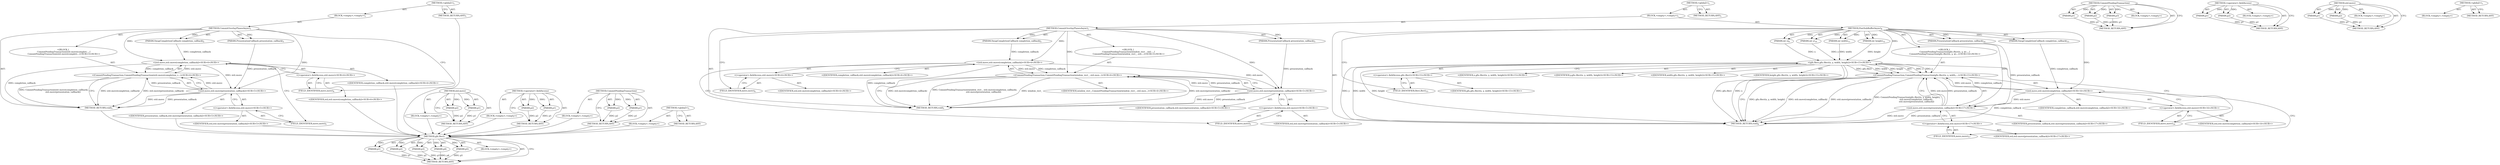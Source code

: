 digraph "PostSubBufferAsync" {
vulnerable_6 [label=<(METHOD,&lt;global&gt;)<SUB>1</SUB>>];
vulnerable_7 [label=<(BLOCK,&lt;empty&gt;,&lt;empty&gt;)<SUB>1</SUB>>];
vulnerable_8 [label=<(METHOD,CommitOverlayPlanesAsync)<SUB>1</SUB>>];
vulnerable_9 [label=<(PARAM,SwapCompletionCallback completion_callback)<SUB>2</SUB>>];
vulnerable_10 [label=<(PARAM,PresentationCallback presentation_callback)<SUB>3</SUB>>];
vulnerable_11 [label="<(BLOCK,{
  CommitPendingTransaction(std::move(completi...,{
  CommitPendingTransaction(std::move(completi...)<SUB>3</SUB>>"];
vulnerable_12 [label="<(CommitPendingTransaction,CommitPendingTransaction(std::move(completion_c...)<SUB>4</SUB>>"];
vulnerable_13 [label="<(std.move,std::move(completion_callback))<SUB>4</SUB>>"];
vulnerable_14 [label="<(&lt;operator&gt;.fieldAccess,std::move)<SUB>4</SUB>>"];
vulnerable_15 [label="<(IDENTIFIER,std,std::move(completion_callback))<SUB>4</SUB>>"];
vulnerable_16 [label=<(FIELD_IDENTIFIER,move,move)<SUB>4</SUB>>];
vulnerable_17 [label="<(IDENTIFIER,completion_callback,std::move(completion_callback))<SUB>4</SUB>>"];
vulnerable_18 [label="<(std.move,std::move(presentation_callback))<SUB>5</SUB>>"];
vulnerable_19 [label="<(&lt;operator&gt;.fieldAccess,std::move)<SUB>5</SUB>>"];
vulnerable_20 [label="<(IDENTIFIER,std,std::move(presentation_callback))<SUB>5</SUB>>"];
vulnerable_21 [label=<(FIELD_IDENTIFIER,move,move)<SUB>5</SUB>>];
vulnerable_22 [label="<(IDENTIFIER,presentation_callback,std::move(presentation_callback))<SUB>5</SUB>>"];
vulnerable_23 [label=<(METHOD_RETURN,void)<SUB>1</SUB>>];
vulnerable_25 [label=<(METHOD_RETURN,ANY)<SUB>1</SUB>>];
vulnerable_49 [label=<(METHOD,std.move)>];
vulnerable_50 [label=<(PARAM,p1)>];
vulnerable_51 [label=<(PARAM,p2)>];
vulnerable_52 [label=<(BLOCK,&lt;empty&gt;,&lt;empty&gt;)>];
vulnerable_53 [label=<(METHOD_RETURN,ANY)>];
vulnerable_54 [label=<(METHOD,&lt;operator&gt;.fieldAccess)>];
vulnerable_55 [label=<(PARAM,p1)>];
vulnerable_56 [label=<(PARAM,p2)>];
vulnerable_57 [label=<(BLOCK,&lt;empty&gt;,&lt;empty&gt;)>];
vulnerable_58 [label=<(METHOD_RETURN,ANY)>];
vulnerable_44 [label=<(METHOD,CommitPendingTransaction)>];
vulnerable_45 [label=<(PARAM,p1)>];
vulnerable_46 [label=<(PARAM,p2)>];
vulnerable_47 [label=<(BLOCK,&lt;empty&gt;,&lt;empty&gt;)>];
vulnerable_48 [label=<(METHOD_RETURN,ANY)>];
vulnerable_38 [label=<(METHOD,&lt;global&gt;)<SUB>1</SUB>>];
vulnerable_39 [label=<(BLOCK,&lt;empty&gt;,&lt;empty&gt;)>];
vulnerable_40 [label=<(METHOD_RETURN,ANY)>];
fixed_92 [label=<(METHOD,gfx.Rect)>];
fixed_93 [label=<(PARAM,p1)>];
fixed_94 [label=<(PARAM,p2)>];
fixed_95 [label=<(PARAM,p3)>];
fixed_96 [label=<(PARAM,p4)>];
fixed_97 [label=<(PARAM,p5)>];
fixed_98 [label=<(BLOCK,&lt;empty&gt;,&lt;empty&gt;)>];
fixed_99 [label=<(METHOD_RETURN,ANY)>];
fixed_6 [label=<(METHOD,&lt;global&gt;)<SUB>1</SUB>>];
fixed_7 [label=<(BLOCK,&lt;empty&gt;,&lt;empty&gt;)<SUB>1</SUB>>];
fixed_8 [label=<(METHOD,CommitOverlayPlanesAsync)<SUB>1</SUB>>];
fixed_9 [label=<(PARAM,SwapCompletionCallback completion_callback)<SUB>2</SUB>>];
fixed_10 [label=<(PARAM,PresentationCallback presentation_callback)<SUB>3</SUB>>];
fixed_11 [label="<(BLOCK,{
  CommitPendingTransaction(window_rect_, std:...,{
  CommitPendingTransaction(window_rect_, std:...)<SUB>3</SUB>>"];
fixed_12 [label="<(CommitPendingTransaction,CommitPendingTransaction(window_rect_, std::mov...)<SUB>4</SUB>>"];
fixed_13 [label="<(IDENTIFIER,window_rect_,CommitPendingTransaction(window_rect_, std::mov...)<SUB>4</SUB>>"];
fixed_14 [label="<(std.move,std::move(completion_callback))<SUB>4</SUB>>"];
fixed_15 [label="<(&lt;operator&gt;.fieldAccess,std::move)<SUB>4</SUB>>"];
fixed_16 [label="<(IDENTIFIER,std,std::move(completion_callback))<SUB>4</SUB>>"];
fixed_17 [label=<(FIELD_IDENTIFIER,move,move)<SUB>4</SUB>>];
fixed_18 [label="<(IDENTIFIER,completion_callback,std::move(completion_callback))<SUB>4</SUB>>"];
fixed_19 [label="<(std.move,std::move(presentation_callback))<SUB>5</SUB>>"];
fixed_20 [label="<(&lt;operator&gt;.fieldAccess,std::move)<SUB>5</SUB>>"];
fixed_21 [label="<(IDENTIFIER,std,std::move(presentation_callback))<SUB>5</SUB>>"];
fixed_22 [label=<(FIELD_IDENTIFIER,move,move)<SUB>5</SUB>>];
fixed_23 [label="<(IDENTIFIER,presentation_callback,std::move(presentation_callback))<SUB>5</SUB>>"];
fixed_24 [label=<(METHOD_RETURN,void)<SUB>1</SUB>>];
fixed_26 [label=<(METHOD,PostSubBufferAsync)<SUB>8</SUB>>];
fixed_27 [label=<(PARAM,int x)<SUB>9</SUB>>];
fixed_28 [label=<(PARAM,int y)<SUB>10</SUB>>];
fixed_29 [label=<(PARAM,int width)<SUB>11</SUB>>];
fixed_30 [label=<(PARAM,int height)<SUB>12</SUB>>];
fixed_31 [label=<(PARAM,SwapCompletionCallback completion_callback)<SUB>13</SUB>>];
fixed_32 [label=<(PARAM,PresentationCallback presentation_callback)<SUB>14</SUB>>];
fixed_33 [label="<(BLOCK,{
  CommitPendingTransaction(gfx::Rect(x, y, wi...,{
  CommitPendingTransaction(gfx::Rect(x, y, wi...)<SUB>14</SUB>>"];
fixed_34 [label="<(CommitPendingTransaction,CommitPendingTransaction(gfx::Rect(x, y, width,...)<SUB>15</SUB>>"];
fixed_35 [label="<(gfx.Rect,gfx::Rect(x, y, width, height))<SUB>15</SUB>>"];
fixed_36 [label="<(&lt;operator&gt;.fieldAccess,gfx::Rect)<SUB>15</SUB>>"];
fixed_37 [label="<(IDENTIFIER,gfx,gfx::Rect(x, y, width, height))<SUB>15</SUB>>"];
fixed_38 [label=<(FIELD_IDENTIFIER,Rect,Rect)<SUB>15</SUB>>];
fixed_39 [label="<(IDENTIFIER,x,gfx::Rect(x, y, width, height))<SUB>15</SUB>>"];
fixed_40 [label="<(IDENTIFIER,y,gfx::Rect(x, y, width, height))<SUB>15</SUB>>"];
fixed_41 [label="<(IDENTIFIER,width,gfx::Rect(x, y, width, height))<SUB>15</SUB>>"];
fixed_42 [label="<(IDENTIFIER,height,gfx::Rect(x, y, width, height))<SUB>15</SUB>>"];
fixed_43 [label="<(std.move,std::move(completion_callback))<SUB>16</SUB>>"];
fixed_44 [label="<(&lt;operator&gt;.fieldAccess,std::move)<SUB>16</SUB>>"];
fixed_45 [label="<(IDENTIFIER,std,std::move(completion_callback))<SUB>16</SUB>>"];
fixed_46 [label=<(FIELD_IDENTIFIER,move,move)<SUB>16</SUB>>];
fixed_47 [label="<(IDENTIFIER,completion_callback,std::move(completion_callback))<SUB>16</SUB>>"];
fixed_48 [label="<(std.move,std::move(presentation_callback))<SUB>17</SUB>>"];
fixed_49 [label="<(&lt;operator&gt;.fieldAccess,std::move)<SUB>17</SUB>>"];
fixed_50 [label="<(IDENTIFIER,std,std::move(presentation_callback))<SUB>17</SUB>>"];
fixed_51 [label=<(FIELD_IDENTIFIER,move,move)<SUB>17</SUB>>];
fixed_52 [label="<(IDENTIFIER,presentation_callback,std::move(presentation_callback))<SUB>17</SUB>>"];
fixed_53 [label=<(METHOD_RETURN,void)<SUB>8</SUB>>];
fixed_55 [label=<(METHOD_RETURN,ANY)<SUB>1</SUB>>];
fixed_76 [label=<(METHOD,CommitPendingTransaction)>];
fixed_77 [label=<(PARAM,p1)>];
fixed_78 [label=<(PARAM,p2)>];
fixed_79 [label=<(PARAM,p3)>];
fixed_80 [label=<(BLOCK,&lt;empty&gt;,&lt;empty&gt;)>];
fixed_81 [label=<(METHOD_RETURN,ANY)>];
fixed_87 [label=<(METHOD,&lt;operator&gt;.fieldAccess)>];
fixed_88 [label=<(PARAM,p1)>];
fixed_89 [label=<(PARAM,p2)>];
fixed_90 [label=<(BLOCK,&lt;empty&gt;,&lt;empty&gt;)>];
fixed_91 [label=<(METHOD_RETURN,ANY)>];
fixed_82 [label=<(METHOD,std.move)>];
fixed_83 [label=<(PARAM,p1)>];
fixed_84 [label=<(PARAM,p2)>];
fixed_85 [label=<(BLOCK,&lt;empty&gt;,&lt;empty&gt;)>];
fixed_86 [label=<(METHOD_RETURN,ANY)>];
fixed_70 [label=<(METHOD,&lt;global&gt;)<SUB>1</SUB>>];
fixed_71 [label=<(BLOCK,&lt;empty&gt;,&lt;empty&gt;)>];
fixed_72 [label=<(METHOD_RETURN,ANY)>];
vulnerable_6 -> vulnerable_7  [key=0, label="AST: "];
vulnerable_6 -> vulnerable_25  [key=0, label="AST: "];
vulnerable_6 -> vulnerable_25  [key=1, label="CFG: "];
vulnerable_7 -> vulnerable_8  [key=0, label="AST: "];
vulnerable_8 -> vulnerable_9  [key=0, label="AST: "];
vulnerable_8 -> vulnerable_9  [key=1, label="DDG: "];
vulnerable_8 -> vulnerable_10  [key=0, label="AST: "];
vulnerable_8 -> vulnerable_10  [key=1, label="DDG: "];
vulnerable_8 -> vulnerable_11  [key=0, label="AST: "];
vulnerable_8 -> vulnerable_23  [key=0, label="AST: "];
vulnerable_8 -> vulnerable_16  [key=0, label="CFG: "];
vulnerable_8 -> vulnerable_13  [key=0, label="DDG: "];
vulnerable_8 -> vulnerable_18  [key=0, label="DDG: "];
vulnerable_9 -> vulnerable_13  [key=0, label="DDG: completion_callback"];
vulnerable_10 -> vulnerable_18  [key=0, label="DDG: presentation_callback"];
vulnerable_11 -> vulnerable_12  [key=0, label="AST: "];
vulnerable_12 -> vulnerable_13  [key=0, label="AST: "];
vulnerable_12 -> vulnerable_18  [key=0, label="AST: "];
vulnerable_12 -> vulnerable_23  [key=0, label="CFG: "];
vulnerable_12 -> vulnerable_23  [key=1, label="DDG: std::move(completion_callback)"];
vulnerable_12 -> vulnerable_23  [key=2, label="DDG: std::move(presentation_callback)"];
vulnerable_12 -> vulnerable_23  [key=3, label="DDG: CommitPendingTransaction(std::move(completion_callback),
                            std::move(presentation_callback))"];
vulnerable_13 -> vulnerable_14  [key=0, label="AST: "];
vulnerable_13 -> vulnerable_17  [key=0, label="AST: "];
vulnerable_13 -> vulnerable_21  [key=0, label="CFG: "];
vulnerable_13 -> vulnerable_23  [key=0, label="DDG: completion_callback"];
vulnerable_13 -> vulnerable_12  [key=0, label="DDG: std::move"];
vulnerable_13 -> vulnerable_12  [key=1, label="DDG: completion_callback"];
vulnerable_13 -> vulnerable_18  [key=0, label="DDG: std::move"];
vulnerable_14 -> vulnerable_15  [key=0, label="AST: "];
vulnerable_14 -> vulnerable_16  [key=0, label="AST: "];
vulnerable_14 -> vulnerable_13  [key=0, label="CFG: "];
vulnerable_15 -> fixed_92  [key=0];
vulnerable_16 -> vulnerable_14  [key=0, label="CFG: "];
vulnerable_17 -> fixed_92  [key=0];
vulnerable_18 -> vulnerable_19  [key=0, label="AST: "];
vulnerable_18 -> vulnerable_22  [key=0, label="AST: "];
vulnerable_18 -> vulnerable_12  [key=0, label="CFG: "];
vulnerable_18 -> vulnerable_12  [key=1, label="DDG: std::move"];
vulnerable_18 -> vulnerable_12  [key=2, label="DDG: presentation_callback"];
vulnerable_18 -> vulnerable_23  [key=0, label="DDG: std::move"];
vulnerable_18 -> vulnerable_23  [key=1, label="DDG: presentation_callback"];
vulnerable_19 -> vulnerable_20  [key=0, label="AST: "];
vulnerable_19 -> vulnerable_21  [key=0, label="AST: "];
vulnerable_19 -> vulnerable_18  [key=0, label="CFG: "];
vulnerable_20 -> fixed_92  [key=0];
vulnerable_21 -> vulnerable_19  [key=0, label="CFG: "];
vulnerable_22 -> fixed_92  [key=0];
vulnerable_23 -> fixed_92  [key=0];
vulnerable_25 -> fixed_92  [key=0];
vulnerable_49 -> vulnerable_50  [key=0, label="AST: "];
vulnerable_49 -> vulnerable_50  [key=1, label="DDG: "];
vulnerable_49 -> vulnerable_52  [key=0, label="AST: "];
vulnerable_49 -> vulnerable_51  [key=0, label="AST: "];
vulnerable_49 -> vulnerable_51  [key=1, label="DDG: "];
vulnerable_49 -> vulnerable_53  [key=0, label="AST: "];
vulnerable_49 -> vulnerable_53  [key=1, label="CFG: "];
vulnerable_50 -> vulnerable_53  [key=0, label="DDG: p1"];
vulnerable_51 -> vulnerable_53  [key=0, label="DDG: p2"];
vulnerable_52 -> fixed_92  [key=0];
vulnerable_53 -> fixed_92  [key=0];
vulnerable_54 -> vulnerable_55  [key=0, label="AST: "];
vulnerable_54 -> vulnerable_55  [key=1, label="DDG: "];
vulnerable_54 -> vulnerable_57  [key=0, label="AST: "];
vulnerable_54 -> vulnerable_56  [key=0, label="AST: "];
vulnerable_54 -> vulnerable_56  [key=1, label="DDG: "];
vulnerable_54 -> vulnerable_58  [key=0, label="AST: "];
vulnerable_54 -> vulnerable_58  [key=1, label="CFG: "];
vulnerable_55 -> vulnerable_58  [key=0, label="DDG: p1"];
vulnerable_56 -> vulnerable_58  [key=0, label="DDG: p2"];
vulnerable_57 -> fixed_92  [key=0];
vulnerable_58 -> fixed_92  [key=0];
vulnerable_44 -> vulnerable_45  [key=0, label="AST: "];
vulnerable_44 -> vulnerable_45  [key=1, label="DDG: "];
vulnerable_44 -> vulnerable_47  [key=0, label="AST: "];
vulnerable_44 -> vulnerable_46  [key=0, label="AST: "];
vulnerable_44 -> vulnerable_46  [key=1, label="DDG: "];
vulnerable_44 -> vulnerable_48  [key=0, label="AST: "];
vulnerable_44 -> vulnerable_48  [key=1, label="CFG: "];
vulnerable_45 -> vulnerable_48  [key=0, label="DDG: p1"];
vulnerable_46 -> vulnerable_48  [key=0, label="DDG: p2"];
vulnerable_47 -> fixed_92  [key=0];
vulnerable_48 -> fixed_92  [key=0];
vulnerable_38 -> vulnerable_39  [key=0, label="AST: "];
vulnerable_38 -> vulnerable_40  [key=0, label="AST: "];
vulnerable_38 -> vulnerable_40  [key=1, label="CFG: "];
vulnerable_39 -> fixed_92  [key=0];
vulnerable_40 -> fixed_92  [key=0];
fixed_92 -> fixed_93  [key=0, label="AST: "];
fixed_92 -> fixed_93  [key=1, label="DDG: "];
fixed_92 -> fixed_98  [key=0, label="AST: "];
fixed_92 -> fixed_94  [key=0, label="AST: "];
fixed_92 -> fixed_94  [key=1, label="DDG: "];
fixed_92 -> fixed_99  [key=0, label="AST: "];
fixed_92 -> fixed_99  [key=1, label="CFG: "];
fixed_92 -> fixed_95  [key=0, label="AST: "];
fixed_92 -> fixed_95  [key=1, label="DDG: "];
fixed_92 -> fixed_96  [key=0, label="AST: "];
fixed_92 -> fixed_96  [key=1, label="DDG: "];
fixed_92 -> fixed_97  [key=0, label="AST: "];
fixed_92 -> fixed_97  [key=1, label="DDG: "];
fixed_93 -> fixed_99  [key=0, label="DDG: p1"];
fixed_94 -> fixed_99  [key=0, label="DDG: p2"];
fixed_95 -> fixed_99  [key=0, label="DDG: p3"];
fixed_96 -> fixed_99  [key=0, label="DDG: p4"];
fixed_97 -> fixed_99  [key=0, label="DDG: p5"];
fixed_6 -> fixed_7  [key=0, label="AST: "];
fixed_6 -> fixed_55  [key=0, label="AST: "];
fixed_6 -> fixed_55  [key=1, label="CFG: "];
fixed_7 -> fixed_8  [key=0, label="AST: "];
fixed_7 -> fixed_26  [key=0, label="AST: "];
fixed_8 -> fixed_9  [key=0, label="AST: "];
fixed_8 -> fixed_9  [key=1, label="DDG: "];
fixed_8 -> fixed_10  [key=0, label="AST: "];
fixed_8 -> fixed_10  [key=1, label="DDG: "];
fixed_8 -> fixed_11  [key=0, label="AST: "];
fixed_8 -> fixed_24  [key=0, label="AST: "];
fixed_8 -> fixed_17  [key=0, label="CFG: "];
fixed_8 -> fixed_12  [key=0, label="DDG: "];
fixed_8 -> fixed_14  [key=0, label="DDG: "];
fixed_8 -> fixed_19  [key=0, label="DDG: "];
fixed_9 -> fixed_14  [key=0, label="DDG: completion_callback"];
fixed_10 -> fixed_19  [key=0, label="DDG: presentation_callback"];
fixed_11 -> fixed_12  [key=0, label="AST: "];
fixed_12 -> fixed_13  [key=0, label="AST: "];
fixed_12 -> fixed_14  [key=0, label="AST: "];
fixed_12 -> fixed_19  [key=0, label="AST: "];
fixed_12 -> fixed_24  [key=0, label="CFG: "];
fixed_12 -> fixed_24  [key=1, label="DDG: std::move(completion_callback)"];
fixed_12 -> fixed_24  [key=2, label="DDG: std::move(presentation_callback)"];
fixed_12 -> fixed_24  [key=3, label="DDG: CommitPendingTransaction(window_rect_, std::move(completion_callback),
                           std::move(presentation_callback))"];
fixed_12 -> fixed_24  [key=4, label="DDG: window_rect_"];
fixed_14 -> fixed_15  [key=0, label="AST: "];
fixed_14 -> fixed_18  [key=0, label="AST: "];
fixed_14 -> fixed_22  [key=0, label="CFG: "];
fixed_14 -> fixed_24  [key=0, label="DDG: completion_callback"];
fixed_14 -> fixed_12  [key=0, label="DDG: std::move"];
fixed_14 -> fixed_12  [key=1, label="DDG: completion_callback"];
fixed_14 -> fixed_19  [key=0, label="DDG: std::move"];
fixed_15 -> fixed_16  [key=0, label="AST: "];
fixed_15 -> fixed_17  [key=0, label="AST: "];
fixed_15 -> fixed_14  [key=0, label="CFG: "];
fixed_17 -> fixed_15  [key=0, label="CFG: "];
fixed_19 -> fixed_20  [key=0, label="AST: "];
fixed_19 -> fixed_23  [key=0, label="AST: "];
fixed_19 -> fixed_12  [key=0, label="CFG: "];
fixed_19 -> fixed_12  [key=1, label="DDG: std::move"];
fixed_19 -> fixed_12  [key=2, label="DDG: presentation_callback"];
fixed_19 -> fixed_24  [key=0, label="DDG: std::move"];
fixed_19 -> fixed_24  [key=1, label="DDG: presentation_callback"];
fixed_20 -> fixed_21  [key=0, label="AST: "];
fixed_20 -> fixed_22  [key=0, label="AST: "];
fixed_20 -> fixed_19  [key=0, label="CFG: "];
fixed_22 -> fixed_20  [key=0, label="CFG: "];
fixed_26 -> fixed_27  [key=0, label="AST: "];
fixed_26 -> fixed_27  [key=1, label="DDG: "];
fixed_26 -> fixed_28  [key=0, label="AST: "];
fixed_26 -> fixed_28  [key=1, label="DDG: "];
fixed_26 -> fixed_29  [key=0, label="AST: "];
fixed_26 -> fixed_29  [key=1, label="DDG: "];
fixed_26 -> fixed_30  [key=0, label="AST: "];
fixed_26 -> fixed_30  [key=1, label="DDG: "];
fixed_26 -> fixed_31  [key=0, label="AST: "];
fixed_26 -> fixed_31  [key=1, label="DDG: "];
fixed_26 -> fixed_32  [key=0, label="AST: "];
fixed_26 -> fixed_32  [key=1, label="DDG: "];
fixed_26 -> fixed_33  [key=0, label="AST: "];
fixed_26 -> fixed_53  [key=0, label="AST: "];
fixed_26 -> fixed_38  [key=0, label="CFG: "];
fixed_26 -> fixed_35  [key=0, label="DDG: "];
fixed_26 -> fixed_43  [key=0, label="DDG: "];
fixed_26 -> fixed_48  [key=0, label="DDG: "];
fixed_27 -> fixed_35  [key=0, label="DDG: x"];
fixed_28 -> fixed_35  [key=0, label="DDG: y"];
fixed_29 -> fixed_35  [key=0, label="DDG: width"];
fixed_30 -> fixed_35  [key=0, label="DDG: height"];
fixed_31 -> fixed_43  [key=0, label="DDG: completion_callback"];
fixed_32 -> fixed_48  [key=0, label="DDG: presentation_callback"];
fixed_33 -> fixed_34  [key=0, label="AST: "];
fixed_34 -> fixed_35  [key=0, label="AST: "];
fixed_34 -> fixed_43  [key=0, label="AST: "];
fixed_34 -> fixed_48  [key=0, label="AST: "];
fixed_34 -> fixed_53  [key=0, label="CFG: "];
fixed_34 -> fixed_53  [key=1, label="DDG: gfx::Rect(x, y, width, height)"];
fixed_34 -> fixed_53  [key=2, label="DDG: std::move(completion_callback)"];
fixed_34 -> fixed_53  [key=3, label="DDG: std::move(presentation_callback)"];
fixed_34 -> fixed_53  [key=4, label="DDG: CommitPendingTransaction(gfx::Rect(x, y, width, height),
                           std::move(completion_callback),
                            std::move(presentation_callback))"];
fixed_35 -> fixed_36  [key=0, label="AST: "];
fixed_35 -> fixed_39  [key=0, label="AST: "];
fixed_35 -> fixed_40  [key=0, label="AST: "];
fixed_35 -> fixed_41  [key=0, label="AST: "];
fixed_35 -> fixed_42  [key=0, label="AST: "];
fixed_35 -> fixed_46  [key=0, label="CFG: "];
fixed_35 -> fixed_53  [key=0, label="DDG: gfx::Rect"];
fixed_35 -> fixed_53  [key=1, label="DDG: x"];
fixed_35 -> fixed_53  [key=2, label="DDG: y"];
fixed_35 -> fixed_53  [key=3, label="DDG: width"];
fixed_35 -> fixed_53  [key=4, label="DDG: height"];
fixed_35 -> fixed_34  [key=0, label="DDG: x"];
fixed_35 -> fixed_34  [key=1, label="DDG: y"];
fixed_35 -> fixed_34  [key=2, label="DDG: gfx::Rect"];
fixed_35 -> fixed_34  [key=3, label="DDG: width"];
fixed_35 -> fixed_34  [key=4, label="DDG: height"];
fixed_36 -> fixed_37  [key=0, label="AST: "];
fixed_36 -> fixed_38  [key=0, label="AST: "];
fixed_36 -> fixed_35  [key=0, label="CFG: "];
fixed_38 -> fixed_36  [key=0, label="CFG: "];
fixed_43 -> fixed_44  [key=0, label="AST: "];
fixed_43 -> fixed_47  [key=0, label="AST: "];
fixed_43 -> fixed_51  [key=0, label="CFG: "];
fixed_43 -> fixed_53  [key=0, label="DDG: completion_callback"];
fixed_43 -> fixed_34  [key=0, label="DDG: std::move"];
fixed_43 -> fixed_34  [key=1, label="DDG: completion_callback"];
fixed_43 -> fixed_48  [key=0, label="DDG: std::move"];
fixed_44 -> fixed_45  [key=0, label="AST: "];
fixed_44 -> fixed_46  [key=0, label="AST: "];
fixed_44 -> fixed_43  [key=0, label="CFG: "];
fixed_46 -> fixed_44  [key=0, label="CFG: "];
fixed_48 -> fixed_49  [key=0, label="AST: "];
fixed_48 -> fixed_52  [key=0, label="AST: "];
fixed_48 -> fixed_34  [key=0, label="CFG: "];
fixed_48 -> fixed_34  [key=1, label="DDG: std::move"];
fixed_48 -> fixed_34  [key=2, label="DDG: presentation_callback"];
fixed_48 -> fixed_53  [key=0, label="DDG: std::move"];
fixed_48 -> fixed_53  [key=1, label="DDG: presentation_callback"];
fixed_49 -> fixed_50  [key=0, label="AST: "];
fixed_49 -> fixed_51  [key=0, label="AST: "];
fixed_49 -> fixed_48  [key=0, label="CFG: "];
fixed_51 -> fixed_49  [key=0, label="CFG: "];
fixed_76 -> fixed_77  [key=0, label="AST: "];
fixed_76 -> fixed_77  [key=1, label="DDG: "];
fixed_76 -> fixed_80  [key=0, label="AST: "];
fixed_76 -> fixed_78  [key=0, label="AST: "];
fixed_76 -> fixed_78  [key=1, label="DDG: "];
fixed_76 -> fixed_81  [key=0, label="AST: "];
fixed_76 -> fixed_81  [key=1, label="CFG: "];
fixed_76 -> fixed_79  [key=0, label="AST: "];
fixed_76 -> fixed_79  [key=1, label="DDG: "];
fixed_77 -> fixed_81  [key=0, label="DDG: p1"];
fixed_78 -> fixed_81  [key=0, label="DDG: p2"];
fixed_79 -> fixed_81  [key=0, label="DDG: p3"];
fixed_87 -> fixed_88  [key=0, label="AST: "];
fixed_87 -> fixed_88  [key=1, label="DDG: "];
fixed_87 -> fixed_90  [key=0, label="AST: "];
fixed_87 -> fixed_89  [key=0, label="AST: "];
fixed_87 -> fixed_89  [key=1, label="DDG: "];
fixed_87 -> fixed_91  [key=0, label="AST: "];
fixed_87 -> fixed_91  [key=1, label="CFG: "];
fixed_88 -> fixed_91  [key=0, label="DDG: p1"];
fixed_89 -> fixed_91  [key=0, label="DDG: p2"];
fixed_82 -> fixed_83  [key=0, label="AST: "];
fixed_82 -> fixed_83  [key=1, label="DDG: "];
fixed_82 -> fixed_85  [key=0, label="AST: "];
fixed_82 -> fixed_84  [key=0, label="AST: "];
fixed_82 -> fixed_84  [key=1, label="DDG: "];
fixed_82 -> fixed_86  [key=0, label="AST: "];
fixed_82 -> fixed_86  [key=1, label="CFG: "];
fixed_83 -> fixed_86  [key=0, label="DDG: p1"];
fixed_84 -> fixed_86  [key=0, label="DDG: p2"];
fixed_70 -> fixed_71  [key=0, label="AST: "];
fixed_70 -> fixed_72  [key=0, label="AST: "];
fixed_70 -> fixed_72  [key=1, label="CFG: "];
}
